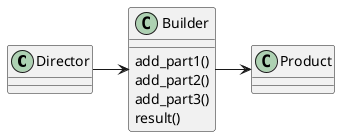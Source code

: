 @startuml

class Director

class Builder {
  add_part1()
  add_part2()
  add_part3()
  result()
}

class Product

Director -right-> Builder

Builder -right-> Product

@enduml
